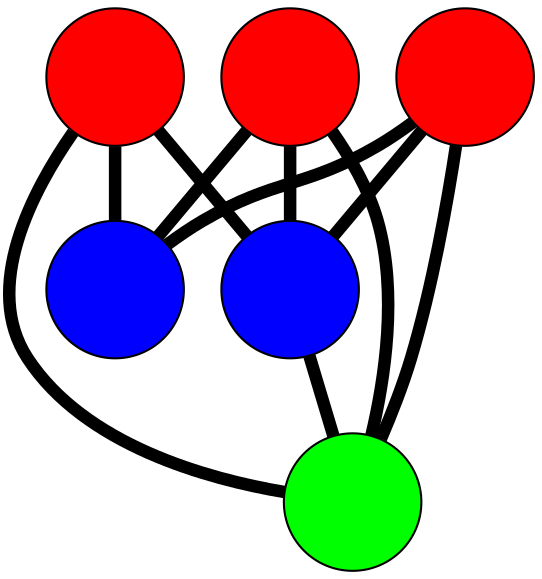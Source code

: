 graph G {
	graph [bb="-129.88,-131.49,127.51,131.02",
		overlap=false,
		sep=0.0,
		splines=true
	];
	node [color=black,
		fixedsize=true,
		fontname="Latin Modern Math",
		fontsize=42,
		height=.92,
		label="\N",
		penwidth=1,
		shape=circle,
		width=.92
	];
	edge [color=black,
		penwidth=6,
		style=bold
	];
	0	 [fillcolor=red,
		height=0.91667,
		label="",
		pos="-74.163,-79.339",
		style=filled,
		width=0.91667];
	3	 [fillcolor=blue,
		height=0.91667,
		label="",
		pos="-22.87,98.022",
		style=filled,
		width=0.91667];
	0 -- 3	 [pos="-64.993,-47.631 -55.685,-15.447 -41.357,34.097 -32.047,66.289"];
	4	 [fillcolor=blue,
		height=0.91667,
		label="",
		pos="94.513,-98.491",
		style=filled,
		width=0.91667];
	0 -- 4	 [pos="-41.24,-83.077 -11.519,-86.452 31.978,-91.391 61.673,-94.762"];
	5	 [fillcolor=green,
		height=0.91667,
		label="",
		pos="-96.877,44.584",
		style=filled,
		width=0.91667];
	0 -- 5	 [pos="-80.131,-46.78 -83.443,-28.709 -87.552,-6.2936 -90.87,11.812"];
	1	 [fillcolor=red,
		height=0.91667,
		label="",
		pos="91.225,64.426",
		style=filled,
		width=0.91667];
	1 -- 3	 [pos="59.444,73.785 43.751,78.405 24.861,83.967 9.1375,88.597"];
	1 -- 4	 [pos="91.899,31.064 92.468,2.8573 93.279,-37.337 93.847,-65.452"];
	1 -- 5	 [pos="58.029,60.925 23.646,57.298 -29.753,51.664 -64.013,48.05"];
	2	 [fillcolor=red,
		height=0.91667,
		label="",
		pos="8.1712,-29.202",
		style=filled,
		width=0.91667];
	2 -- 3	 [pos="0.3383,2.9022 -4.3673,22.188 -10.334,46.644 -15.039,65.928"];
	2 -- 4	 [pos="34.077,-49.991 45.005,-58.76 57.7,-68.948 68.626,-77.717"];
	2 -- 5	 [pos="-18.881,-10.2 -34.444,0.73095 -53.943,14.427 -69.551,25.39"];
	3 -- 5	 [pos="-50.007,78.427 -56.443,73.78 -63.308,68.823 -69.743,64.176"];
}
